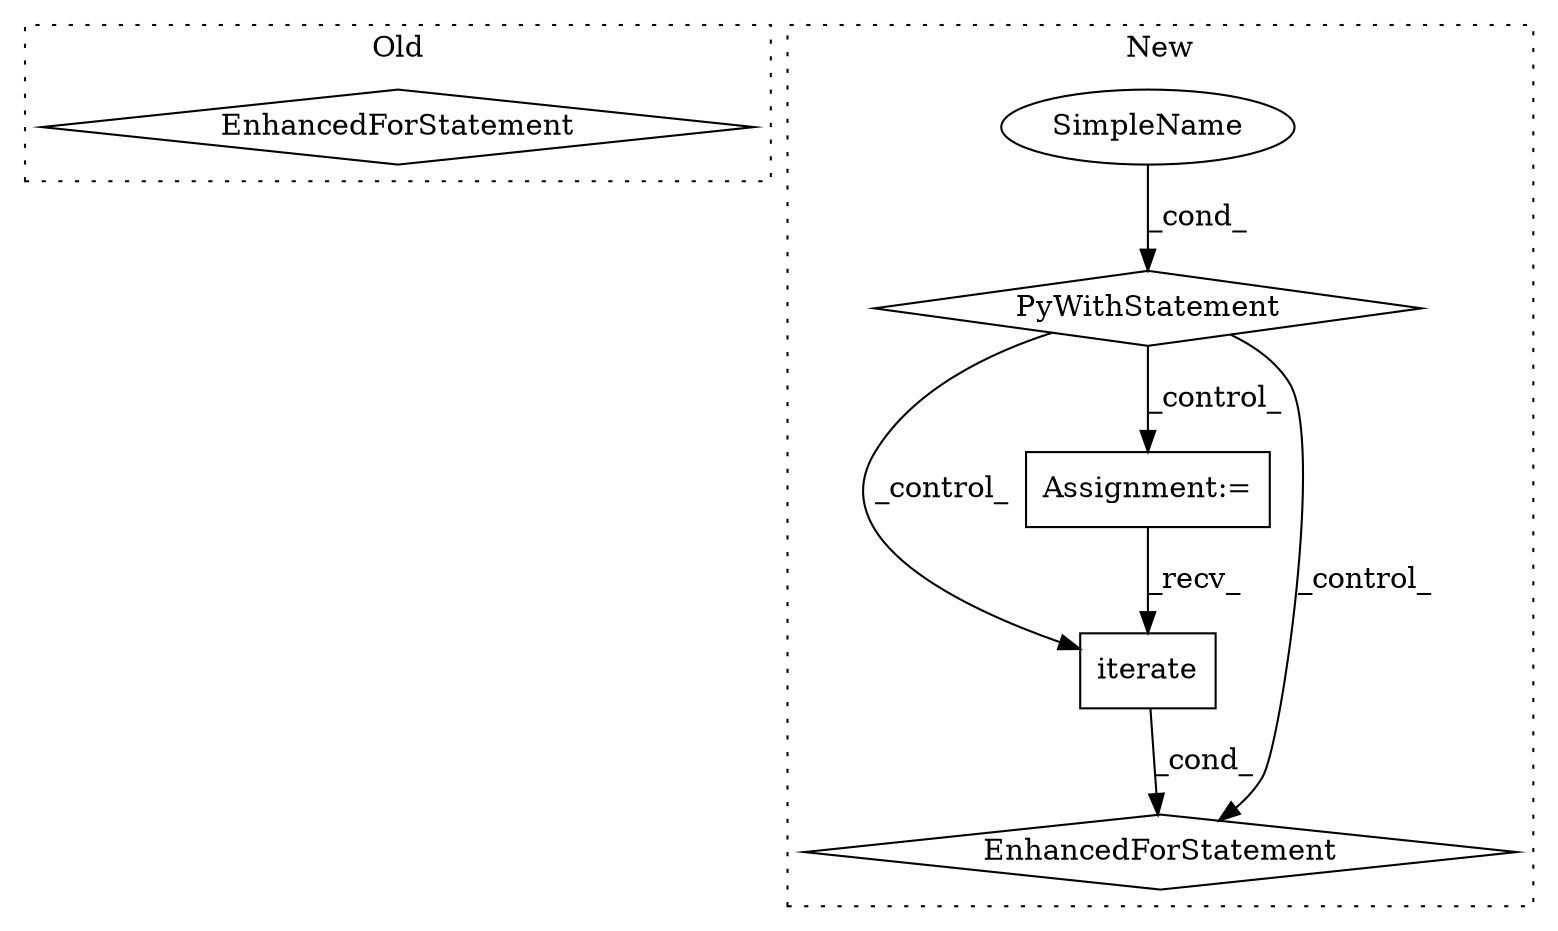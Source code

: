 digraph G {
subgraph cluster0 {
1 [label="EnhancedForStatement" a="70" s="6275,6341" l="53,2" shape="diamond"];
label = "Old";
style="dotted";
}
subgraph cluster1 {
2 [label="iterate" a="32" s="6343" l="9" shape="box"];
3 [label="SimpleName" a="42" s="" l="" shape="ellipse"];
4 [label="PyWithStatement" a="104" s="6183,6216" l="10,2" shape="diamond"];
5 [label="EnhancedForStatement" a="70" s="6274,6352" l="57,2" shape="diamond"];
6 [label="Assignment:=" a="7" s="6263" l="3" shape="box"];
label = "New";
style="dotted";
}
2 -> 5 [label="_cond_"];
3 -> 4 [label="_cond_"];
4 -> 2 [label="_control_"];
4 -> 5 [label="_control_"];
4 -> 6 [label="_control_"];
6 -> 2 [label="_recv_"];
}